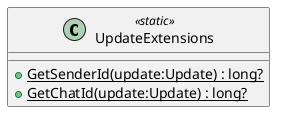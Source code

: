 @startuml
class UpdateExtensions <<static>> {
    + {static} GetSenderId(update:Update) : long?
    + {static} GetChatId(update:Update) : long?
}
@enduml
